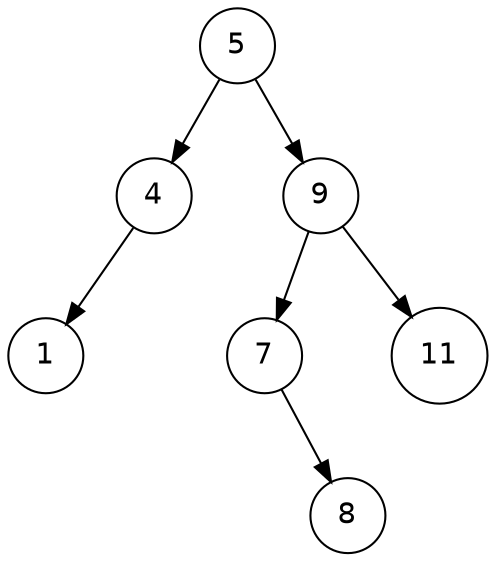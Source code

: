digraph G {
	graph [fontname = "Helvetica"];
	node [fontname = "Helvetica",shape=circle];
	edge [fontname = "Helvetica"];

	5 -> 4;
	m5 [label="", width=0.1, style=invis];
	5 -> m5 [style=invis];
	5 -> 9;
	{rank=same 4 -> m5 -> 9 [style=invis]};
	
	4 -> 1;
	l4 [label="", width=0.1, style=invis];
	4 -> l4 [style=invis];
	r4 [label="", width=0.1, style=invis];
	4 -> r4 [style=invis];
	{rank=same 1 -> l4 -> r4 [style=invis]};

	9 -> 7;
	m9 [label="", width=0.1, style=invis];
	9 -> m9 [style=invis];
	9 -> 11;
	{rank=same 7 -> m9 -> 11 [style=invis]};

	l7 [label="", width=0.1, style=invis];
	7 -> l7 [style=invis];
	m7 [label="", width=0.1, style=invis];
	7 -> m7 [style=invis];
	7 -> 8;
	{rank=same l7 -> m7 -> 8 [style=invis]};
}

